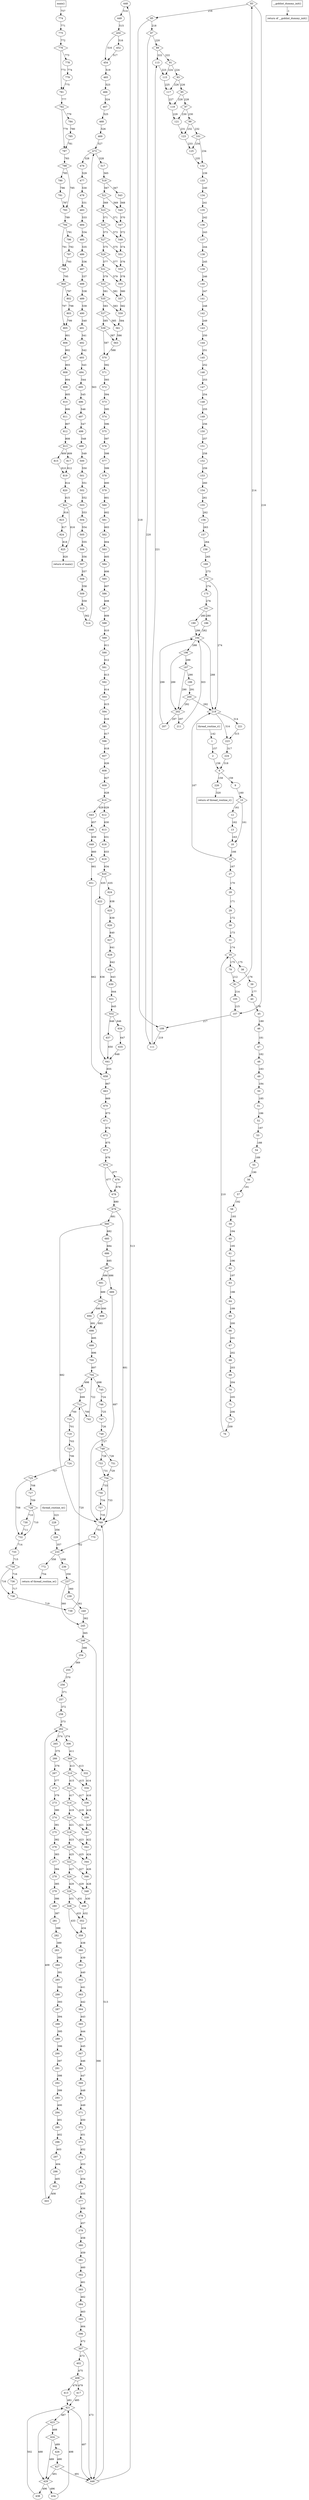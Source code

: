 digraph cfg {
	node [];
	820 -> 821 [label = "815"] ;
	448 -> 449 [label = "514"] ;
	588 -> 589 [label = "610"] ;
	83 -> 85 [label = "216"] ;
	803 -> 805 [label = "799"] ;
	800 -> 805 [label = "797"] ;
	733 -> 734 [label = "715"] ;
	619 -> 620 [label = "634"] ;
	402 -> 408 [label = "475"] ;
	628 -> 629 [label = "642"] ;
	582 -> 583 [label = "604"] ;
	465 -> 466 [label = "523"] ;
	429 -> 438 [label = "496"] ;
	99 -> 101 [label = "232"] ;
	fun3 -> ret3 [label = "-1"] ;
	211 -> 194 [label = "303"] ;
	207 -> 194 [label = "299"] ;
	190 -> 194 [label = "286"] ;
	186 -> 194 [label = "282"] ;
	742 -> 704 [label = "722"] ;
	700 -> 704 [label = "697"] ;
	318 -> 320 [label = "423"] ;
	154 -> 155 [label = "261"] ;
	800 -> 802 [label = "797"] ;
	790 -> 791 [label = "786"] ;
	262 -> 265 [label = "374"] ;
	71 -> 75 [label = "206"] ;
	39 -> 40 [label = "177"] ;
	685 -> 686 [label = "684"] ;
	696 -> 698 [label = "693"] ;
	694 -> 698 [label = "691"] ;
	747 -> 748 [label = "726"] ;
	47 -> 48 [label = "182"] ;
	514 -> 473 [label = "563"] ;
	469 -> 473 [label = "527"] ;
	30 -> 31 [label = "173"] ;
	362 -> 363 [label = "441"] ;
	779 -> 781 [label = "775"] ;
	776 -> 781 [label = "773"] ;
	81 -> 83 [label = "214"] ;
	734 -> 736 [label = "716"] ;
	197 -> 199 [label = "290"] ;
	508 -> 509 [label = "558"] ;
	53 -> 54 [label = "188"] ;
	663 -> 670 [label = "669"] ;
	749 -> 753 [label = "728"] ;
	525 -> 527 [label = "573"] ;
	376 -> 377 [label = "455"] ;
	19 -> 27 [label = "167"] ;
	714 -> 719 [label = "701"] ;
	823 -> 824 [label = "817"] ;
	290 -> 291 [label = "397"] ;
	139 -> 140 [label = "246"] ;
	612 -> 613 [label = "630"] ;
	245 -> 246 [label = "365"] ;
	494 -> 495 [label = "544"] ;
	730 -> 732 [label = "711"] ;
	728 -> 732 [label = "710"] ;
	725 -> 732 [label = "708"] ;
	202 -> 207 [label = "297"] ;
	134 -> 135 [label = "241"] ;
	286 -> 287 [label = "393"] ;
	587 -> 588 [label = "609"] ;
	378 -> 379 [label = "457"] ;
	292 -> 293 [label = "399"] ;
	380 -> 381 [label = "459"] ;
	678 -> 679 [label = "680"] ;
	368 -> 369 [label = "447"] ;
	125 -> 132 [label = "235"] ;
	101 -> 132 [label = "234"] ;
	629 -> 630 [label = "643"] ;
	563 -> 570 [label = "588"] ;
	539 -> 570 [label = "587"] ;
	509 -> 513 [label = "559"] ;
	6 -> 9 [label = "159"] ;
	580 -> 581 [label = "602"] ;
	643 -> 648 [label = "657"] ;
	547 -> 549 [label = "572"] ;
	525 -> 549 [label = "573"] ;
	336 -> 338 [label = "418"] ;
	314 -> 338 [label = "419"] ;
	278 -> 279 [label = "385"] ;
	506 -> 507 [label = "556"] ;
	303 -> 262 [label = "409"] ;
	258 -> 262 [label = "373"] ;
	810 -> 811 [label = "806"] ;
	531 -> 533 [label = "579"] ;
	519 -> 521 [label = "567"] ;
	46 -> 47 [label = "181"] ;
	787 -> 788 [label = "783"] ;
	364 -> 365 [label = "443"] ;
	584 -> 585 [label = "606"] ;
	813 -> 815 [label = "809"] ;
	233 -> 236 [label = "358"] ;
	254 -> 255 [label = "369"] ;
	38 -> 39 [label = "176"] ;
	805 -> 806 [label = "801"] ;
	648 -> 649 [label = "659"] ;
	738 -> 739 [label = "719"] ;
	144 -> 145 [label = "251"] ;
	326 -> 328 [label = "431"] ;
	97 -> 99 [label = "230"] ;
	153 -> 154 [label = "260"] ;
	149 -> 150 [label = "256"] ;
	113 -> 115 [label = "223"] ;
	91 -> 115 [label = "224"] ;
	631 -> 632 [label = "645"] ;
	421 -> 423 [label = "487"] ;
	298 -> 302 [label = "405"] ;
	233 -> 772 [label = "358"] ;
	70 -> 71 [label = "205"] ;
	226 -> ret379 [label = "320"] ;
	784 -> 785 [label = "780"] ;
	727 -> 728 [label = "709"] ;
	769 -> 770 [label = "751"] ;
	fun379 -> 1 [label = "142"] ;
	573 -> 574 [label = "595"] ;
	255 -> 256 [label = "370"] ;
	819 -> 820 [label = "814"] ;
	595 -> 596 [label = "617"] ;
	687 -> 689 [label = "686"] ;
	123 -> 125 [label = "233"] ;
	101 -> 125 [label = "234"] ;
	429 -> 434 [label = "496"] ;
	496 -> 497 [label = "546"] ;
	384 -> 385 [label = "463"] ;
	808 -> 809 [label = "804"] ;
	583 -> 584 [label = "605"] ;
	64 -> 65 [label = "199"] ;
	812 -> 813 [label = "808"] ;
	757 -> 769 [label = "735"] ;
	754 -> 769 [label = "733"] ;
	689 -> 769 [label = "687"] ;
	680 -> 769 [label = "682"] ;
	679 -> 769 [label = "681"] ;
	446 -> 769 [label = "513"] ;
	135 -> 136 [label = "242"] ;
	60 -> 61 [label = "195"] ;
	519 -> 543 [label = "567"] ;
	91 -> 93 [label = "224"] ;
	296 -> 297 [label = "403"] ;
	533 -> 535 [label = "581"] ;
	778 -> 779 [label = "774"] ;
	48 -> 49 [label = "183"] ;
	361 -> 362 [label = "440"] ;
	687 -> 691 [label = "686"] ;
	748 -> 749 [label = "727"] ;
	85 -> 87 [label = "218"] ;
	169 -> 170 [label = "273"] ;
	308 -> 310 [label = "413"] ;
	280 -> 281 [label = "387"] ;
	287 -> 288 [label = "394"] ;
	620 -> 622 [label = "635"] ;
	285 -> 286 [label = "392"] ;
	262 -> 306 [label = "374"] ;
	49 -> 50 [label = "184"] ;
	576 -> 577 [label = "598"] ;
	45 -> 46 [label = "180"] ;
	62 -> 63 [label = "197"] ;
	18 -> 19 [label = "166"] ;
	142 -> 143 [label = "249"] ;
	297 -> 298 [label = "404"] ;
	107 -> 109 [label = "217"] ;
	85 -> 109 [label = "218"] ;
	770 -> 233 [label = "752"] ;
	229 -> 233 [label = "357"] ;
	408 -> 417 [label = "479"] ;
	498 -> 499 [label = "548"] ;
	490 -> 491 [label = "540"] ;
	632 -> 637 [label = "646"] ;
	1 -> 2 [label = "157"] ;
	488 -> 489 [label = "538"] ;
	627 -> 628 [label = "641"] ;
	493 -> 494 [label = "543"] ;
	40 -> 45 [label = "178"] ;
	377 -> 378 [label = "456"] ;
	79 -> 81 [label = "212"] ;
	132 -> 133 [label = "239"] ;
	181 -> 186 [label = "280"] ;
	359 -> 360 [label = "438"] ;
	158 -> 169 [label = "265"] ;
	51 -> 52 [label = "186"] ;
	680 -> 685 [label = "682"] ;
	557 -> 559 [label = "582"] ;
	535 -> 559 [label = "583"] ;
	312 -> 314 [label = "417"] ;
	674 -> 676 [label = "677"] ;
	fun393 -> 228 [label = "323"] ;
	691 -> 692 [label = "689"] ;
	383 -> 384 [label = "462"] ;
	807 -> 808 [label = "803"] ;
	367 -> 368 [label = "446"] ;
	324 -> 326 [label = "429"] ;
	467 -> 468 [label = "525"] ;
	658 -> 663 [label = "667"] ;
	593 -> 594 [label = "615"] ;
	202 -> 211 [label = "297"] ;
	609 -> 610 [label = "628"] ;
	308 -> 332 [label = "413"] ;
	581 -> 582 [label = "603"] ;
	369 -> 370 [label = "448"] ;
	711 -> 742 [label = "700"] ;
	52 -> 53 [label = "187"] ;
	6 -> 226 [label = "159"] ;
	753 -> 754 [label = "731"] ;
	751 -> 754 [label = "729"] ;
	610 -> 612 [label = "629"] ;
	284 -> 285 [label = "391"] ;
	279 -> 280 [label = "386"] ;
	10 -> 12 [label = "161"] ;
	782 -> 784 [label = "779"] ;
	146 -> 147 [label = "253"] ;
	545 -> 547 [label = "570"] ;
	523 -> 547 [label = "571"] ;
	809 -> 810 [label = "805"] ;
	322 -> 324 [label = "427"] ;
	133 -> 134 [label = "240"] ;
	136 -> 137 [label = "243"] ;
	438 -> 421 [label = "502"] ;
	434 -> 421 [label = "498"] ;
	417 -> 421 [label = "485"] ;
	413 -> 421 [label = "481"] ;
	277 -> 278 [label = "384"] ;
	276 -> 277 [label = "383"] ;
	592 -> 593 [label = "614"] ;
	199 -> 200 [label = "291"] ;
	745 -> 746 [label = "724"] ;
	725 -> 727 [label = "708"] ;
	487 -> 488 [label = "537"] ;
	537 -> 539 [label = "585"] ;
	698 -> 699 [label = "695"] ;
	650 -> 651 [label = "661"] ;
	630 -> 631 [label = "644"] ;
	495 -> 496 [label = "545"] ;
	484 -> 485 [label = "534"] ;
	12 -> 13 [label = "162"] ;
	788 -> 790 [label = "785"] ;
	236 -> 237 [label = "359"] ;
	825 -> ret425 [label = "820"] ;
	824 -> 825 [label = "818"] ;
	821 -> 825 [label = "816"] ;
	200 -> 202 [label = "292"] ;
	197 -> 202 [label = "290"] ;
	196 -> 202 [label = "289"] ;
	147 -> 148 [label = "254"] ;
	449 -> 450 [label = "515"] ;
	68 -> 69 [label = "203"] ;
	586 -> 587 [label = "608"] ;
	452 -> 454 [label = "517"] ;
	450 -> 454 [label = "516"] ;
	9 -> 10 [label = "160"] ;
	221 -> 223 [label = "315"] ;
	219 -> 223 [label = "314"] ;
	504 -> 505 [label = "554"] ;
	145 -> 146 [label = "252"] ;
	473 -> 517 [label = "528"] ;
	489 -> 490 [label = "539"] ;
	396 -> 397 [label = "472"] ;
	591 -> 592 [label = "613"] ;
	348 -> 350 [label = "430"] ;
	326 -> 350 [label = "431"] ;
	344 -> 346 [label = "426"] ;
	322 -> 346 [label = "427"] ;
	478 -> 483 [label = "531"] ;
	151 -> 152 [label = "258"] ;
	274 -> 275 [label = "381"] ;
	679 -> 680 [label = "681"] ;
	649 -> 650 [label = "660"] ;
	426 -> 427 [label = "490"] ;
	821 -> 823 [label = "816"] ;
	527 -> 529 [label = "575"] ;
	175 -> 181 [label = "276"] ;
	346 -> 348 [label = "428"] ;
	324 -> 348 [label = "429"] ;
	237 -> 239 [label = "360"] ;
	756 -> 757 [label = "734"] ;
	476 -> 477 [label = "529"] ;
	93 -> 95 [label = "226"] ;
	408 -> 413 [label = "479"] ;
	194 -> 196 [label = "288"] ;
	774 -> 775 [label = "771"] ;
	523 -> 525 [label = "571"] ;
	813 -> 817 [label = "809"] ;
	117 -> 119 [label = "227"] ;
	95 -> 119 [label = "228"] ;
	28 -> 29 [label = "171"] ;
	507 -> 508 [label = "557"] ;
	797 -> 799 [label = "793"] ;
	794 -> 799 [label = "791"] ;
	746 -> 747 [label = "725"] ;
	334 -> 336 [label = "416"] ;
	312 -> 336 [label = "417"] ;
	375 -> 376 [label = "454"] ;
	281 -> 282 [label = "388"] ;
	302 -> 303 [label = "408"] ;
	486 -> 487 [label = "536"] ;
	704 -> 745 [label = "698"] ;
	293 -> 294 [label = "400"] ;
	65 -> 66 [label = "200"] ;
	585 -> 586 [label = "607"] ;
	273 -> 274 [label = "380"] ;
	54 -> 55 [label = "189"] ;
	385 -> 396 [label = "464"] ;
	240 -> 245 [label = "362"] ;
	237 -> 245 [label = "360"] ;
	673 -> 674 [label = "676"] ;
	794 -> 796 [label = "791"] ;
	624 -> 625 [label = "638"] ;
	499 -> 500 [label = "549"] ;
	105 -> 107 [label = "215"] ;
	83 -> 107 [label = "216"] ;
	575 -> 576 [label = "597"] ;
	477 -> 478 [label = "530"] ;
	13 -> 18 [label = "163"] ;
	10 -> 18 [label = "161"] ;
	157 -> 158 [label = "264"] ;
	61 -> 62 [label = "196"] ;
	450 -> 452 [label = "516"] ;
	686 -> 687 [label = "685"] ;
	610 -> 643 [label = "629"] ;
	363 -> 364 [label = "442"] ;
	170 -> 175 [label = "274"] ;
	119 -> 121 [label = "229"] ;
	97 -> 121 [label = "230"] ;
	535 -> 537 [label = "583"] ;
	579 -> 580 [label = "601"] ;
	50 -> 51 [label = "185"] ;
	196 -> 197 [label = "289"] ;
	294 -> 295 [label = "401"] ;
	427 -> 429 [label = "491"] ;
	424 -> 429 [label = "489"] ;
	423 -> 429 [label = "488"] ;
	626 -> 627 [label = "640"] ;
	316 -> 318 [label = "421"] ;
	87 -> 89 [label = "220"] ;
	561 -> 563 [label = "586"] ;
	539 -> 563 [label = "587"] ;
	228 -> 229 [label = "356"] ;
	793 -> 794 [label = "789"] ;
	111 -> 113 [label = "221"] ;
	89 -> 113 [label = "222"] ;
	75 -> 76 [label = "209"] ;
	799 -> 800 [label = "795"] ;
	791 -> 793 [label = "787"] ;
	788 -> 793 [label = "785"] ;
	289 -> 290 [label = "396"] ;
	574 -> 575 [label = "596"] ;
	295 -> 296 [label = "402"] ;
	155 -> 156 [label = "262"] ;
	732 -> 733 [label = "714"] ;
	256 -> 257 [label = "371"] ;
	521 -> 523 [label = "569"] ;
	246 -> 254 [label = "366"] ;
	66 -> 67 [label = "201"] ;
	596 -> 607 [label = "618"] ;
	148 -> 149 [label = "255"] ;
	350 -> 352 [label = "432"] ;
	328 -> 352 [label = "433"] ;
	55 -> 56 [label = "190"] ;
	150 -> 151 [label = "257"] ;
	454 -> 465 [label = "519"] ;
	699 -> 700 [label = "696"] ;
	137 -> 138 [label = "244"] ;
	589 -> 590 [label = "611"] ;
	35 -> 38 [label = "175"] ;
	473 -> 476 [label = "528"] ;
	35 -> 79 [label = "175"] ;
	529 -> 531 [label = "577"] ;
	200 -> 219 [label = "292"] ;
	194 -> 219 [label = "288"] ;
	170 -> 219 [label = "274"] ;
	19 -> 219 [label = "167"] ;
	736 -> 738 [label = "717"] ;
	734 -> 738 [label = "716"] ;
	719 -> 723 [label = "703"] ;
	613 -> 618 [label = "631"] ;
	352 -> 359 [label = "434"] ;
	328 -> 359 [label = "433"] ;
	570 -> 571 [label = "592"] ;
	728 -> 730 [label = "710"] ;
	382 -> 383 [label = "461"] ;
	739 -> 711 [label = "720"] ;
	707 -> 711 [label = "699"] ;
	513 -> 514 [label = "562"] ;
	340 -> 342 [label = "422"] ;
	318 -> 342 [label = "423"] ;
	692 -> 694 [label = "690"] ;
	223 -> 224 [label = "317"] ;
	121 -> 123 [label = "231"] ;
	99 -> 123 [label = "232"] ;
	634 -> 635 [label = "647"] ;
	671 -> 672 [label = "674"] ;
	692 -> 696 [label = "690"] ;
	370 -> 371 [label = "449"] ;
	446 -> 448 [label = "513"] ;
	282 -> 283 [label = "389"] ;
	29 -> 30 [label = "172"] ;
	505 -> 506 [label = "555"] ;
	57 -> 58 [label = "192"] ;
	374 -> 375 [label = "453"] ;
	608 -> 609 [label = "627"] ;
	577 -> 578 [label = "599"] ;
	517 -> 519 [label = "565"] ;
	620 -> 624 [label = "635"] ;
	fun425 -> 774 [label = "757"] ;
	571 -> 572 [label = "593"] ;
	143 -> 144 [label = "250"] ;
	551 -> 553 [label = "576"] ;
	529 -> 553 [label = "577"] ;
	342 -> 344 [label = "424"] ;
	320 -> 344 [label = "425"] ;
	672 -> 673 [label = "675"] ;
	775 -> 776 [label = "772"] ;
	371 -> 372 [label = "450"] ;
	360 -> 361 [label = "439"] ;
	802 -> 803 [label = "798"] ;
	27 -> 28 [label = "170"] ;
	288 -> 289 [label = "395"] ;
	138 -> 139 [label = "245"] ;
	501 -> 502 [label = "551"] ;
	503 -> 504 [label = "553"] ;
	338 -> 340 [label = "420"] ;
	316 -> 340 [label = "421"] ;
	95 -> 97 [label = "228"] ;
	492 -> 493 [label = "542"] ;
	265 -> 266 [label = "375"] ;
	365 -> 366 [label = "444"] ;
	181 -> 190 [label = "280"] ;
	59 -> 60 [label = "194"] ;
	266 -> 267 [label = "376"] ;
	373 -> 374 [label = "452"] ;
	724 -> 725 [label = "707"] ;
	555 -> 557 [label = "580"] ;
	533 -> 557 [label = "581"] ;
	272 -> 273 [label = "379"] ;
	637 -> 641 [label = "650"] ;
	635 -> 641 [label = "648"] ;
	622 -> 641 [label = "636"] ;
	723 -> 724 [label = "706"] ;
	559 -> 561 [label = "584"] ;
	537 -> 561 [label = "585"] ;
	485 -> 486 [label = "535"] ;
	754 -> 756 [label = "733"] ;
	275 -> 276 [label = "382"] ;
	618 -> 619 [label = "633"] ;
	332 -> 334 [label = "414"] ;
	310 -> 334 [label = "415"] ;
	625 -> 626 [label = "639"] ;
	63 -> 64 [label = "198"] ;
	543 -> 545 [label = "568"] ;
	521 -> 545 [label = "569"] ;
	781 -> 782 [label = "777"] ;
	257 -> 258 [label = "372"] ;
	397 -> 402 [label = "473"] ;
	320 -> 322 [label = "425"] ;
	497 -> 498 [label = "547"] ;
	379 -> 380 [label = "458"] ;
	141 -> 142 [label = "248"] ;
	109 -> 111 [label = "219"] ;
	87 -> 111 [label = "220"] ;
	772 -> ret393 [label = "754"] ;
	502 -> 503 [label = "552"] ;
	310 -> 312 [label = "415"] ;
	817 -> 819 [label = "812"] ;
	815 -> 819 [label = "810"] ;
	69 -> 70 [label = "204"] ;
	651 -> 658 [label = "662"] ;
	641 -> 658 [label = "655"] ;
	423 -> 424 [label = "488"] ;
	468 -> 469 [label = "526"] ;
	219 -> 221 [label = "314"] ;
	670 -> 671 [label = "673"] ;
	483 -> 484 [label = "533"] ;
	81 -> 105 [label = "214"] ;
	283 -> 284 [label = "390"] ;
	314 -> 316 [label = "419"] ;
	500 -> 501 [label = "550"] ;
	549 -> 551 [label = "574"] ;
	527 -> 551 [label = "575"] ;
	607 -> 608 [label = "626"] ;
	427 -> 446 [label = "491"] ;
	421 -> 446 [label = "487"] ;
	397 -> 446 [label = "473"] ;
	246 -> 446 [label = "366"] ;
	466 -> 467 [label = "524"] ;
	67 -> 68 [label = "202"] ;
	58 -> 59 [label = "193"] ;
	806 -> 807 [label = "802"] ;
	366 -> 367 [label = "445"] ;
	306 -> 308 [label = "411"] ;
	785 -> 787 [label = "781"] ;
	782 -> 787 [label = "779"] ;
	711 -> 714 [label = "700"] ;
	76 -> 35 [label = "210"] ;
	31 -> 35 [label = "174"] ;
	811 -> 812 [label = "807"] ;
	424 -> 426 [label = "489"] ;
	381 -> 382 [label = "460"] ;
	590 -> 591 [label = "612"] ;
	578 -> 579 [label = "600"] ;
	89 -> 91 [label = "222"] ;
	239 -> 240 [label = "361"] ;
	291 -> 292 [label = "398"] ;
	572 -> 573 [label = "594"] ;
	267 -> 272 [label = "377"] ;
	156 -> 157 [label = "263"] ;
	56 -> 57 [label = "191"] ;
	594 -> 595 [label = "616"] ;
	676 -> 678 [label = "678"] ;
	674 -> 678 [label = "677"] ;
	140 -> 141 [label = "247"] ;
	632 -> 634 [label = "646"] ;
	115 -> 117 [label = "225"] ;
	93 -> 117 [label = "226"] ;
	796 -> 797 [label = "792"] ;
	749 -> 751 [label = "728"] ;
	491 -> 492 [label = "541"] ;
	553 -> 555 [label = "578"] ;
	531 -> 555 [label = "579"] ;
	152 -> 153 [label = "259"] ;
	704 -> 707 [label = "698"] ;
	776 -> 778 [label = "773"] ;
	372 -> 373 [label = "451"] ;
	224 -> 6 [label = "318"] ;
	2 -> 6 [label = "158"] ;
	449 [];
	821 [shape=diamond];
	589 [];
	196 [shape=diamond];
	775 [];
	525 [shape=diamond];
	85 [shape=diamond];
	119 [];
	817 [];
	408 [shape=diamond];
	620 [shape=diamond];
	734 [shape=diamond];
	805 [];
	29 [];
	ret3 [label="return of __goblint_dummy_init()",shape=box];
	101 [shape=diamond];
	438 [];
	466 [];
	583 [];
	629 [];
	508 [];
	194 [shape=diamond];
	704 [shape=diamond];
	799 [];
	747 [];
	155 [];
	320 [shape=diamond];
	802 [];
	75 [];
	265 [];
	791 [];
	336 [];
	40 [];
	282 [];
	376 [];
	303 [];
	686 [];
	698 [];
	48 [];
	748 [];
	31 [];
	473 [shape=diamond];
	363 [];
	487 [];
	294 [];
	745 [];
	781 [];
	66 [];
	274 [];
	586 [];
	83 [shape=diamond];
	55 [];
	736 [];
	396 [];
	245 [];
	199 [];
	54 [];
	509 [];
	674 [shape=diamond];
	670 [];
	500 [];
	625 [];
	796 [];
	107 [];
	27 [];
	377 [];
	527 [shape=diamond];
	753 [];
	478 [];
	576 [];
	719 [];
	824 [];
	18 [];
	158 [];
	62 [];
	140 [];
	291 [];
	452 [];
	687 [shape=diamond];
	246 [shape=diamond];
	613 [];
	495 [];
	175 [];
	364 [];
	643 [];
	732 [];
	207 [];
	121 [];
	135 [];
	287 [];
	293 [];
	379 [];
	588 [];
	381 [];
	537 [shape=diamond];
	580 [];
	51 [];
	679 [shape=diamond];
	197 [shape=diamond];
	295 [];
	132 [];
	369 [];
	630 [];
	429 [shape=diamond];
	627 [];
	318 [shape=diamond];
	89 [shape=diamond];
	570 [];
	229 [];
	563 [];
	9 [];
	513 [];
	76 [];
	794 [shape=diamond];
	fun379 [label="thread_routine_r()",shape=box];
	113 [];
	581 [];
	648 [];
	800 [shape=diamond];
	793 [];
	549 [];
	338 [];
	290 [];
	156 [];
	575 [];
	296 [];
	279 [];
	507 [];
	733 [];
	257 [];
	262 [shape=diamond];
	523 [shape=diamond];
	67 [];
	fun393 [label="thread_routine_w()",shape=box];
	254 [];
	811 [];
	607 [];
	149 [];
	521 [shape=diamond];
	533 [shape=diamond];
	47 [];
	56 [];
	352 [];
	365 [];
	788 [shape=diamond];
	151 [];
	585 [];
	236 [];
	815 [];
	465 [];
	700 [];
	138 [];
	255 [];
	39 [];
	590 [];
	649 [];
	806 [];
	145 [];
	739 [];
	38 [];
	476 [];
	79 [];
	328 [shape=diamond];
	99 [shape=diamond];
	219 [shape=diamond];
	531 [shape=diamond];
	115 [];
	150 [];
	154 [];
	772 [];
	302 [];
	423 [shape=diamond];
	632 [shape=diamond];
	738 [];
	71 [];
	723 [];
	ret379 [label="return of thread_routine_r()",shape=box];
	785 [];
	618 [];
	728 [shape=diamond];
	359 [];
	1 [];
	770 [];
	571 [];
	574 [];
	383 [];
	256 [];
	730 [];
	711 [shape=diamond];
	514 [];
	342 [];
	224 [];
	123 [];
	596 [];
	694 [];
	820 [];
	689 [];
	125 [];
	635 [];
	434 [];
	672 [];
	385 [];
	497 [];
	371 [];
	696 [];
	809 [];
	283 [];
	65 [];
	584 [];
	30 [];
	448 [];
	58 [];
	813 [shape=diamond];
	506 [];
	375 [];
	578 [];
	609 [];
	136 [];
	769 [];
	519 [shape=diamond];
	624 [];
	61 [];
	572 [];
	774 [];
	543 [];
	144 [];
	553 [];
	93 [shape=diamond];
	344 [];
	297 [];
	535 [shape=diamond];
	673 [];
	49 [];
	779 [];
	372 [];
	776 [shape=diamond];
	362 [];
	361 [];
	28 [];
	803 [];
	289 [];
	691 [];
	87 [shape=diamond];
	139 [];
	749 [shape=diamond];
	170 [shape=diamond];
	502 [];
	340 [];
	504 [];
	281 [];
	310 [shape=diamond];
	97 [shape=diamond];
	266 [];
	493 [];
	288 [];
	622 [];
	286 [];
	306 [];
	366 [];
	190 [];
	50 [];
	60 [];
	577 [];
	46 [];
	267 [];
	63 [];
	19 [shape=diamond];
	374 [];
	557 [];
	725 [shape=diamond];
	273 [];
	143 [];
	641 [];
	724 [];
	561 [];
	486 [];
	109 [];
	298 [];
	756 [];
	276 [];
	233 [shape=diamond];
	417 [];
	619 [];
	499 [];
	491 [];
	334 [];
	626 [];
	2 [];
	637 [];
	64 [];
	489 [];
	628 [];
	45 [];
	494 [];
	378 [];
	81 [shape=diamond];
	545 [];
	133 [];
	fun425 [label="main()",shape=box];
	186 [];
	782 [shape=diamond];
	52 [];
	360 [];
	169 [];
	559 [];
	314 [shape=diamond];
	685 [];
	228 [];
	676 [];
	258 [];
	692 [shape=diamond];
	384 [];
	402 [];
	322 [shape=diamond];
	111 [];
	498 [];
	142 [];
	808 [];
	326 [shape=diamond];
	368 [];
	380 [];
	468 [];
	ret393 [label="return of thread_routine_w()",shape=box];
	594 [];
	663 [];
	503 [];
	211 [];
	312 [shape=diamond];
	332 [];
	610 [shape=diamond];
	819 [];
	370 [];
	582 [];
	742 [];
	226 [];
	53 [];
	754 [shape=diamond];
	612 [];
	12 [];
	285 [];
	280 [];
	70 [];
	784 [];
	147 [];
	658 [];
	547 [];
	324 [shape=diamond];
	810 [];
	134 [];
	424 [shape=diamond];
	137 [];
	221 [];
	421 [shape=diamond];
	278 [];
	469 [];
	277 [];
	671 [];
	105 [];
	484 [];
	200 [shape=diamond];
	284 [];
	593 [];
	316 [shape=diamond];
	746 [];
	501 [];
	488 [];
	727 [];
	539 [shape=diamond];
	551 [];
	608 [];
	651 [];
	699 [];
	496 [];
	631 [];
	485 [];
	446 [shape=diamond];
	59 [];
	68 [];
	467 [];
	13 [];
	807 [];
	237 [shape=diamond];
	367 [];
	308 [shape=diamond];
	790 [];
	35 [shape=diamond];
	148 [];
	825 [];
	ret425 [label="return of main()",shape=box];
	787 [];
	202 [shape=diamond];
	714 [];
	812 [];
	426 [];
	450 [shape=diamond];
	69 [];
	382 [];
	587 [];
	579 [];
	591 [];
	91 [shape=diamond];
	240 [];
	292 [];
	454 [];
	10 [shape=diamond];
	223 [];
	573 [];
	fun3 [label="__goblint_dummy_init()",shape=box];
	272 [];
	157 [];
	57 [];
	505 [];
	146 [];
	517 [];
	397 [shape=diamond];
	490 [];
	595 [];
	678 [];
	592 [];
	141 [];
	350 [];
	346 [];
	634 [];
	152 [];
	483 [];
	117 [];
	275 [];
	680 [shape=diamond];
	650 [];
	797 [];
	427 [shape=diamond];
	529 [shape=diamond];
	823 [];
	492 [];
	751 [];
	555 [];
	153 [];
	181 [shape=diamond];
	239 [];
	348 [];
	95 [shape=diamond];
	477 [];
	757 [];
	707 [];
	413 [];
	373 [];
	778 [];
	6 [shape=diamond];
}

